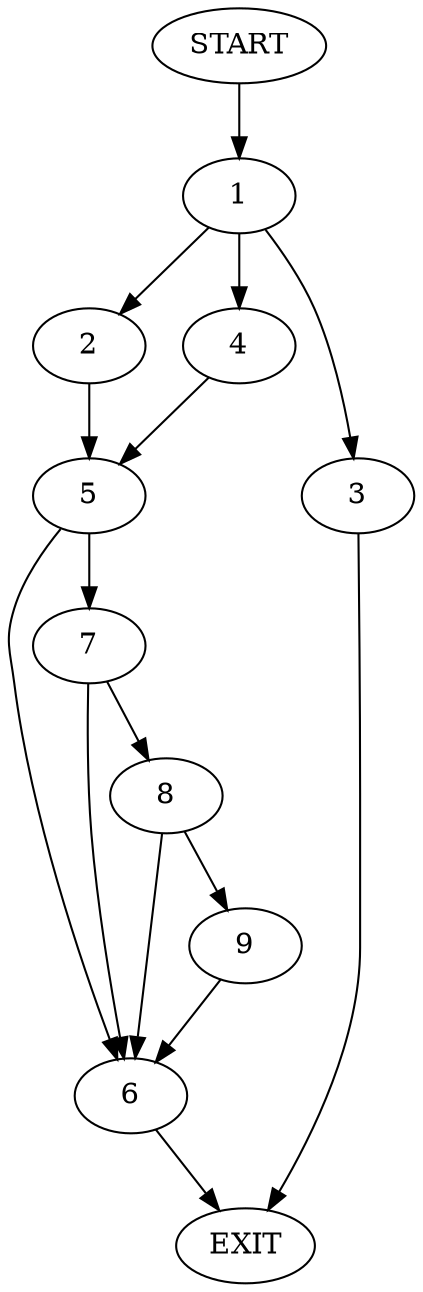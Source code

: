 digraph {
0 [label="START"];
1;
2;
3;
4;
5;
6;
7;
8;
9;
10 [label="EXIT"];
0 -> 1;
1 -> 2;
1 -> 3;
1 -> 4;
2 -> 5;
4 -> 5;
3 -> 10;
5 -> 6;
5 -> 7;
6 -> 10;
7 -> 6;
7 -> 8;
8 -> 9;
8 -> 6;
9 -> 6;
}